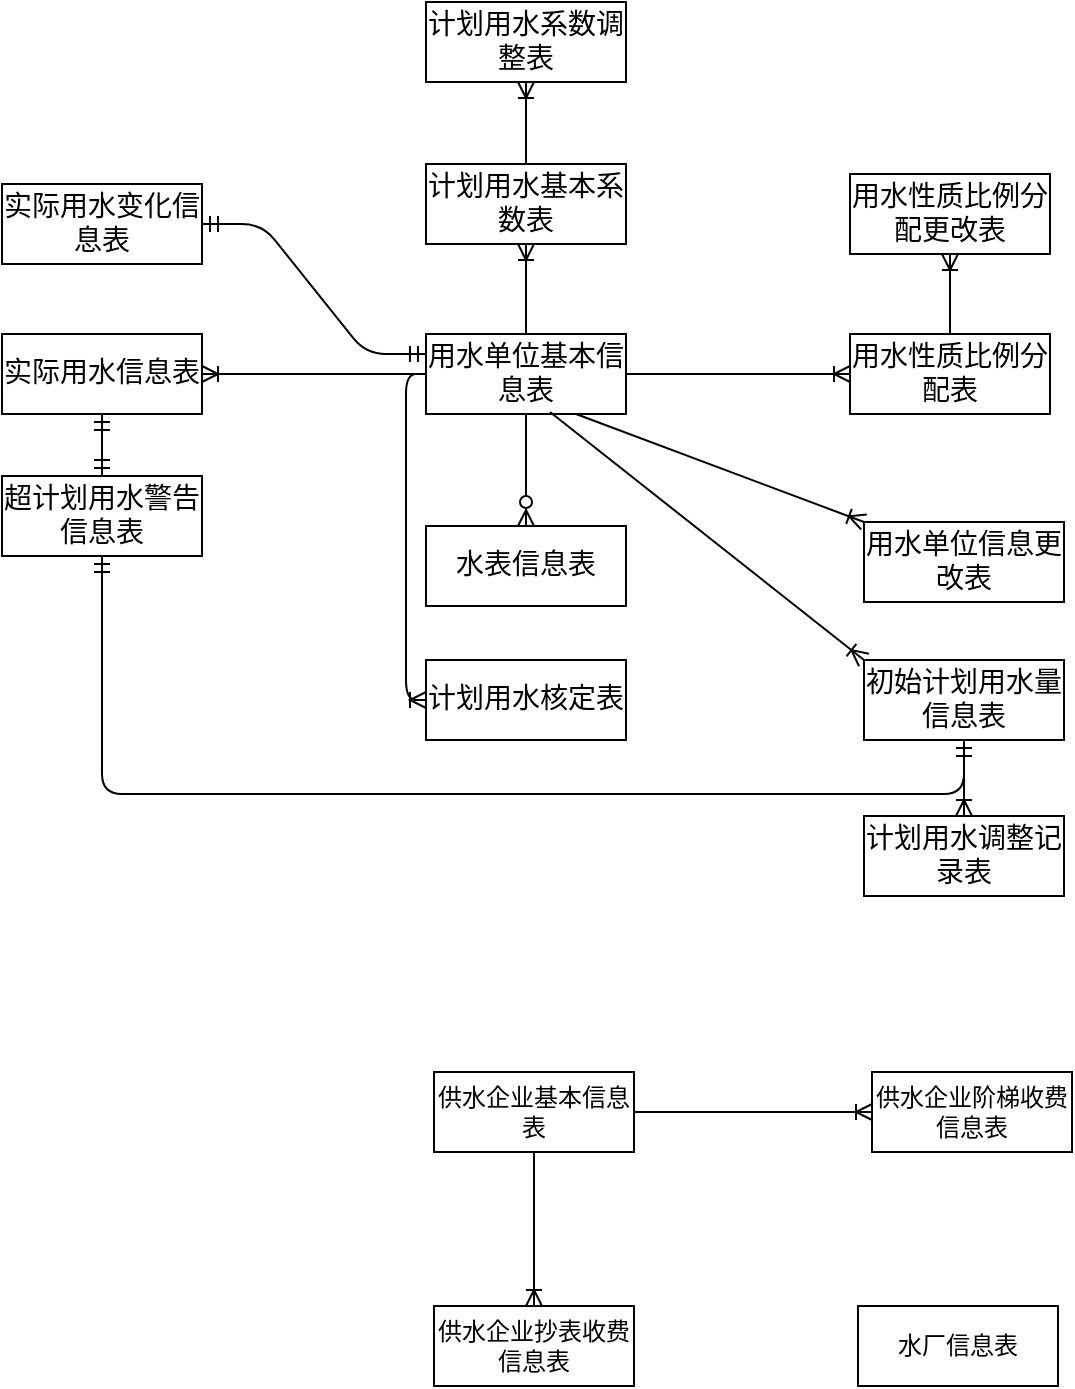 <mxfile version="14.1.8" type="github">
  <diagram id="R2lEEEUBdFMjLlhIrx00" name="Page-1">
    <mxGraphModel dx="1422" dy="2794" grid="0" gridSize="10" guides="1" tooltips="1" connect="1" arrows="1" fold="1" page="0" pageScale="1" pageWidth="850" pageHeight="1100" math="0" shadow="0" extFonts="Permanent Marker^https://fonts.googleapis.com/css?family=Permanent+Marker">
      <root>
        <mxCell id="0" />
        <mxCell id="1" parent="0" />
        <mxCell id="e_-otAbNgzu8_Yu5JfUF-1" value="用水单位基本信息表" style="whiteSpace=wrap;html=1;align=center;fontFamily=仿宋;fontSize=14;" vertex="1" parent="1">
          <mxGeometry x="317" y="-1628" width="100" height="40" as="geometry" />
        </mxCell>
        <mxCell id="e_-otAbNgzu8_Yu5JfUF-2" value="用水性质比例分配表" style="whiteSpace=wrap;html=1;align=center;fontFamily=仿宋;fontSize=14;" vertex="1" parent="1">
          <mxGeometry x="529" y="-1628" width="100" height="40" as="geometry" />
        </mxCell>
        <mxCell id="e_-otAbNgzu8_Yu5JfUF-3" value="" style="edgeStyle=entityRelationEdgeStyle;fontSize=14;html=1;endArrow=ERoneToMany;exitX=1;exitY=0.5;exitDx=0;exitDy=0;entryX=0;entryY=0.5;entryDx=0;entryDy=0;fontFamily=仿宋;" edge="1" parent="1" source="e_-otAbNgzu8_Yu5JfUF-1" target="e_-otAbNgzu8_Yu5JfUF-2">
          <mxGeometry width="100" height="100" relative="1" as="geometry">
            <mxPoint x="362" y="-1418" as="sourcePoint" />
            <mxPoint x="462" y="-1518" as="targetPoint" />
          </mxGeometry>
        </mxCell>
        <mxCell id="e_-otAbNgzu8_Yu5JfUF-4" value="水表信息表" style="whiteSpace=wrap;html=1;align=center;fontFamily=仿宋;fontSize=14;" vertex="1" parent="1">
          <mxGeometry x="317" y="-1532" width="100" height="40" as="geometry" />
        </mxCell>
        <mxCell id="e_-otAbNgzu8_Yu5JfUF-5" value="" style="fontSize=14;html=1;endArrow=ERzeroToMany;endFill=1;exitX=0.5;exitY=1;exitDx=0;exitDy=0;entryX=0.5;entryY=0;entryDx=0;entryDy=0;fontFamily=仿宋;" edge="1" parent="1" source="e_-otAbNgzu8_Yu5JfUF-1" target="e_-otAbNgzu8_Yu5JfUF-4">
          <mxGeometry width="100" height="100" relative="1" as="geometry">
            <mxPoint x="427" y="-1305" as="sourcePoint" />
            <mxPoint x="527" y="-1405" as="targetPoint" />
          </mxGeometry>
        </mxCell>
        <mxCell id="e_-otAbNgzu8_Yu5JfUF-6" value="用水单位信息更改表" style="whiteSpace=wrap;html=1;align=center;fontFamily=仿宋;fontSize=14;" vertex="1" parent="1">
          <mxGeometry x="536" y="-1534" width="100" height="40" as="geometry" />
        </mxCell>
        <mxCell id="e_-otAbNgzu8_Yu5JfUF-7" value="" style="fontSize=14;html=1;endArrow=ERoneToMany;exitX=0.75;exitY=1;exitDx=0;exitDy=0;entryX=0;entryY=0;entryDx=0;entryDy=0;fontFamily=仿宋;" edge="1" parent="1" source="e_-otAbNgzu8_Yu5JfUF-1" target="e_-otAbNgzu8_Yu5JfUF-6">
          <mxGeometry width="100" height="100" relative="1" as="geometry">
            <mxPoint x="479" y="-1319" as="sourcePoint" />
            <mxPoint x="579" y="-1419" as="targetPoint" />
          </mxGeometry>
        </mxCell>
        <mxCell id="e_-otAbNgzu8_Yu5JfUF-8" value="用水性质比例分配更改表" style="whiteSpace=wrap;html=1;align=center;fontFamily=仿宋;fontSize=14;" vertex="1" parent="1">
          <mxGeometry x="529" y="-1708" width="100" height="40" as="geometry" />
        </mxCell>
        <mxCell id="e_-otAbNgzu8_Yu5JfUF-9" value="" style="fontSize=14;html=1;endArrow=ERoneToMany;exitX=0.5;exitY=0;exitDx=0;exitDy=0;entryX=0.5;entryY=1;entryDx=0;entryDy=0;fontFamily=仿宋;" edge="1" parent="1" source="e_-otAbNgzu8_Yu5JfUF-2" target="e_-otAbNgzu8_Yu5JfUF-8">
          <mxGeometry width="100" height="100" relative="1" as="geometry">
            <mxPoint x="508" y="-1604" as="sourcePoint" />
            <mxPoint x="608" y="-1704" as="targetPoint" />
          </mxGeometry>
        </mxCell>
        <mxCell id="e_-otAbNgzu8_Yu5JfUF-10" value="供水企业基本信息表" style="whiteSpace=wrap;html=1;align=center;fontFamily=仿宋;" vertex="1" parent="1">
          <mxGeometry x="321" y="-1259" width="100" height="40" as="geometry" />
        </mxCell>
        <mxCell id="e_-otAbNgzu8_Yu5JfUF-11" value="供水企业阶梯收费信息表" style="whiteSpace=wrap;html=1;align=center;fontFamily=仿宋;" vertex="1" parent="1">
          <mxGeometry x="540" y="-1259" width="100" height="40" as="geometry" />
        </mxCell>
        <mxCell id="e_-otAbNgzu8_Yu5JfUF-12" value="供水企业抄表收费信息表" style="whiteSpace=wrap;html=1;align=center;fontFamily=仿宋;" vertex="1" parent="1">
          <mxGeometry x="321" y="-1142" width="100" height="40" as="geometry" />
        </mxCell>
        <mxCell id="e_-otAbNgzu8_Yu5JfUF-13" value="水厂信息表" style="whiteSpace=wrap;html=1;align=center;fontFamily=仿宋;" vertex="1" parent="1">
          <mxGeometry x="533" y="-1142" width="100" height="40" as="geometry" />
        </mxCell>
        <mxCell id="e_-otAbNgzu8_Yu5JfUF-14" value="计划用水核定表" style="whiteSpace=wrap;html=1;align=center;fontFamily=仿宋;fontSize=14;" vertex="1" parent="1">
          <mxGeometry x="317" y="-1465" width="100" height="40" as="geometry" />
        </mxCell>
        <mxCell id="e_-otAbNgzu8_Yu5JfUF-15" value="初始计划用水量信息表" style="whiteSpace=wrap;html=1;align=center;fontFamily=仿宋;fontSize=14;" vertex="1" parent="1">
          <mxGeometry x="536" y="-1465" width="100" height="40" as="geometry" />
        </mxCell>
        <mxCell id="e_-otAbNgzu8_Yu5JfUF-16" value="计划用水调整记录表" style="whiteSpace=wrap;html=1;align=center;fontFamily=仿宋;fontSize=14;" vertex="1" parent="1">
          <mxGeometry x="536" y="-1387" width="100" height="40" as="geometry" />
        </mxCell>
        <mxCell id="e_-otAbNgzu8_Yu5JfUF-17" value="计划用水基本系数表" style="whiteSpace=wrap;html=1;align=center;fontFamily=仿宋;fontSize=14;" vertex="1" parent="1">
          <mxGeometry x="317" y="-1713" width="100" height="40" as="geometry" />
        </mxCell>
        <mxCell id="e_-otAbNgzu8_Yu5JfUF-18" value="计划用水系数调整表" style="whiteSpace=wrap;html=1;align=center;fontFamily=仿宋;fontSize=14;" vertex="1" parent="1">
          <mxGeometry x="317" y="-1794" width="100" height="40" as="geometry" />
        </mxCell>
        <mxCell id="e_-otAbNgzu8_Yu5JfUF-19" value="实际用水信息表" style="whiteSpace=wrap;html=1;align=center;fontFamily=仿宋;fontSize=14;" vertex="1" parent="1">
          <mxGeometry x="105" y="-1628" width="100" height="40" as="geometry" />
        </mxCell>
        <mxCell id="e_-otAbNgzu8_Yu5JfUF-20" value="实际用水变化信息表" style="whiteSpace=wrap;html=1;align=center;fontFamily=仿宋;fontSize=14;" vertex="1" parent="1">
          <mxGeometry x="105" y="-1703" width="100" height="40" as="geometry" />
        </mxCell>
        <mxCell id="e_-otAbNgzu8_Yu5JfUF-22" value="超计划用水警告信息表" style="whiteSpace=wrap;html=1;align=center;fontFamily=仿宋;fontSize=14;" vertex="1" parent="1">
          <mxGeometry x="105" y="-1557" width="100" height="40" as="geometry" />
        </mxCell>
        <mxCell id="e_-otAbNgzu8_Yu5JfUF-23" value="" style="edgeStyle=entityRelationEdgeStyle;fontSize=12;html=1;endArrow=ERoneToMany;exitX=1;exitY=0.5;exitDx=0;exitDy=0;entryX=0;entryY=0.5;entryDx=0;entryDy=0;fontFamily=仿宋;" edge="1" parent="1" source="e_-otAbNgzu8_Yu5JfUF-10" target="e_-otAbNgzu8_Yu5JfUF-11">
          <mxGeometry width="100" height="100" relative="1" as="geometry">
            <mxPoint x="503" y="-1120" as="sourcePoint" />
            <mxPoint x="603" y="-1220" as="targetPoint" />
          </mxGeometry>
        </mxCell>
        <mxCell id="e_-otAbNgzu8_Yu5JfUF-24" value="" style="fontSize=12;html=1;endArrow=ERoneToMany;exitX=0.5;exitY=1;exitDx=0;exitDy=0;entryX=0.5;entryY=0;entryDx=0;entryDy=0;fontFamily=仿宋;" edge="1" parent="1" source="e_-otAbNgzu8_Yu5JfUF-10" target="e_-otAbNgzu8_Yu5JfUF-12">
          <mxGeometry width="100" height="100" relative="1" as="geometry">
            <mxPoint x="459" y="-1096" as="sourcePoint" />
            <mxPoint x="559" y="-1196" as="targetPoint" />
          </mxGeometry>
        </mxCell>
        <mxCell id="e_-otAbNgzu8_Yu5JfUF-25" value="" style="fontSize=14;html=1;endArrow=ERoneToMany;exitX=0;exitY=0.5;exitDx=0;exitDy=0;entryX=0;entryY=0.5;entryDx=0;entryDy=0;edgeStyle=orthogonalEdgeStyle;fontFamily=仿宋;" edge="1" parent="1" source="e_-otAbNgzu8_Yu5JfUF-1" target="e_-otAbNgzu8_Yu5JfUF-14">
          <mxGeometry width="100" height="100" relative="1" as="geometry">
            <mxPoint x="236" y="-1391" as="sourcePoint" />
            <mxPoint x="336" y="-1491" as="targetPoint" />
          </mxGeometry>
        </mxCell>
        <mxCell id="e_-otAbNgzu8_Yu5JfUF-26" value="" style="fontSize=14;html=1;endArrow=ERoneToMany;exitX=0.62;exitY=0.975;exitDx=0;exitDy=0;exitPerimeter=0;elbow=vertical;entryX=0;entryY=0;entryDx=0;entryDy=0;fontFamily=仿宋;" edge="1" parent="1" source="e_-otAbNgzu8_Yu5JfUF-1" target="e_-otAbNgzu8_Yu5JfUF-15">
          <mxGeometry width="100" height="100" relative="1" as="geometry">
            <mxPoint x="425" y="-1292" as="sourcePoint" />
            <mxPoint x="525" y="-1392" as="targetPoint" />
          </mxGeometry>
        </mxCell>
        <mxCell id="e_-otAbNgzu8_Yu5JfUF-27" value="" style="fontSize=14;html=1;endArrow=ERoneToMany;exitX=0.5;exitY=1;exitDx=0;exitDy=0;entryX=0.5;entryY=0;entryDx=0;entryDy=0;fontFamily=仿宋;" edge="1" parent="1" source="e_-otAbNgzu8_Yu5JfUF-15" target="e_-otAbNgzu8_Yu5JfUF-16">
          <mxGeometry width="100" height="100" relative="1" as="geometry">
            <mxPoint x="737" y="-1386" as="sourcePoint" />
            <mxPoint x="837" y="-1486" as="targetPoint" />
          </mxGeometry>
        </mxCell>
        <mxCell id="e_-otAbNgzu8_Yu5JfUF-28" value="" style="fontSize=14;html=1;endArrow=ERoneToMany;exitX=0.5;exitY=0;exitDx=0;exitDy=0;entryX=0.5;entryY=1;entryDx=0;entryDy=0;fontFamily=仿宋;" edge="1" parent="1" source="e_-otAbNgzu8_Yu5JfUF-1" target="e_-otAbNgzu8_Yu5JfUF-17">
          <mxGeometry width="100" height="100" relative="1" as="geometry">
            <mxPoint x="465" y="-1586" as="sourcePoint" />
            <mxPoint x="565" y="-1686" as="targetPoint" />
          </mxGeometry>
        </mxCell>
        <mxCell id="e_-otAbNgzu8_Yu5JfUF-29" value="" style="fontSize=14;html=1;endArrow=ERoneToMany;exitX=0.5;exitY=0;exitDx=0;exitDy=0;entryX=0.5;entryY=1;entryDx=0;entryDy=0;fontFamily=仿宋;" edge="1" parent="1" source="e_-otAbNgzu8_Yu5JfUF-17" target="e_-otAbNgzu8_Yu5JfUF-18">
          <mxGeometry width="100" height="100" relative="1" as="geometry">
            <mxPoint x="481" y="-1742" as="sourcePoint" />
            <mxPoint x="581" y="-1842" as="targetPoint" />
          </mxGeometry>
        </mxCell>
        <mxCell id="e_-otAbNgzu8_Yu5JfUF-30" value="" style="fontSize=14;html=1;endArrow=ERoneToMany;entryX=1;entryY=0.5;entryDx=0;entryDy=0;fontFamily=仿宋;" edge="1" parent="1" target="e_-otAbNgzu8_Yu5JfUF-19">
          <mxGeometry width="100" height="100" relative="1" as="geometry">
            <mxPoint x="311" y="-1608" as="sourcePoint" />
            <mxPoint x="159" y="-1530" as="targetPoint" />
          </mxGeometry>
        </mxCell>
        <mxCell id="e_-otAbNgzu8_Yu5JfUF-32" value="" style="edgeStyle=entityRelationEdgeStyle;fontSize=14;html=1;endArrow=ERmandOne;startArrow=ERmandOne;entryX=0;entryY=0.25;entryDx=0;entryDy=0;" edge="1" parent="1" source="e_-otAbNgzu8_Yu5JfUF-20" target="e_-otAbNgzu8_Yu5JfUF-1">
          <mxGeometry width="100" height="100" relative="1" as="geometry">
            <mxPoint x="-8" y="-1537" as="sourcePoint" />
            <mxPoint x="92" y="-1637" as="targetPoint" />
          </mxGeometry>
        </mxCell>
        <mxCell id="e_-otAbNgzu8_Yu5JfUF-33" value="" style="fontSize=14;html=1;endArrow=ERmandOne;startArrow=ERmandOne;entryX=0.5;entryY=1;entryDx=0;entryDy=0;exitX=0.5;exitY=0;exitDx=0;exitDy=0;" edge="1" parent="1" source="e_-otAbNgzu8_Yu5JfUF-22" target="e_-otAbNgzu8_Yu5JfUF-19">
          <mxGeometry width="100" height="100" relative="1" as="geometry">
            <mxPoint x="-20" y="-1470" as="sourcePoint" />
            <mxPoint x="80" y="-1570" as="targetPoint" />
          </mxGeometry>
        </mxCell>
        <mxCell id="e_-otAbNgzu8_Yu5JfUF-34" value="" style="edgeStyle=orthogonalEdgeStyle;fontSize=14;html=1;endArrow=ERmandOne;startArrow=ERmandOne;" edge="1" parent="1" source="e_-otAbNgzu8_Yu5JfUF-22" target="e_-otAbNgzu8_Yu5JfUF-15">
          <mxGeometry width="100" height="100" relative="1" as="geometry">
            <mxPoint x="114" y="-1345" as="sourcePoint" />
            <mxPoint x="214" y="-1445" as="targetPoint" />
            <Array as="points">
              <mxPoint x="155" y="-1398" />
              <mxPoint x="586" y="-1398" />
            </Array>
          </mxGeometry>
        </mxCell>
      </root>
    </mxGraphModel>
  </diagram>
</mxfile>
